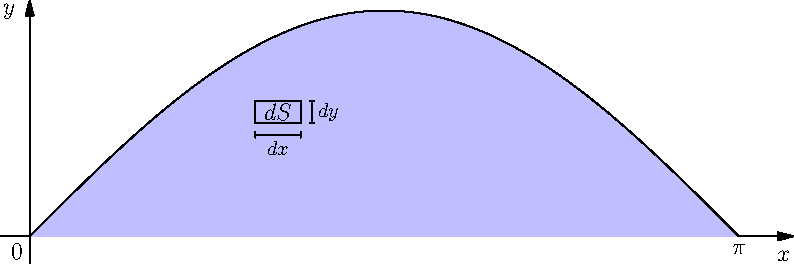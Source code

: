 size(14cm, 0);

import graph;

defaultpen(fontsize(12pt));
dotfactor = 4;

real f(real x) {return sin(x);}

path ff = graph(f,0, pi, n=200, operator ..);
fill(ff -- (0, 0) -- cycle, paleblue);
draw(ff);

real dx = 0.2;
real dy = 0.1;
pair start_dxdy = (1, 0.5);

draw(box(start_dxdy, shift(dx,dy)*start_dxdy));

pair dsLabelCoords = (start_dxdy + shift(dx,dy)*start_dxdy) / 2;
label("$dS$", dsLabelCoords);

draw(
  shift(0, -0.05) * (start_dxdy -- shift(dx, 0)*start_dxdy),
  L=Label("$dx$", position=MidPoint),
  Bars(3pt),
  p=fontsize(10pt)
);
draw(
  shift(0.05, 0) * (shift(dx, 0)*start_dxdy -- shift(dx, dy)*start_dxdy),
  L=Label("$dy$", position=MidPoint),
  Bars(2pt),
  p=fontsize(10pt)
);


xlimits(0, pi + 0.2);

xaxis(Label("$x$",align=2S), Arrow);
yaxis(Label("$y$",align=2W), Arrow);

label("$0$", (0, 0), align=W+S);
label("$\pi$", (pi, 0), align=S);
